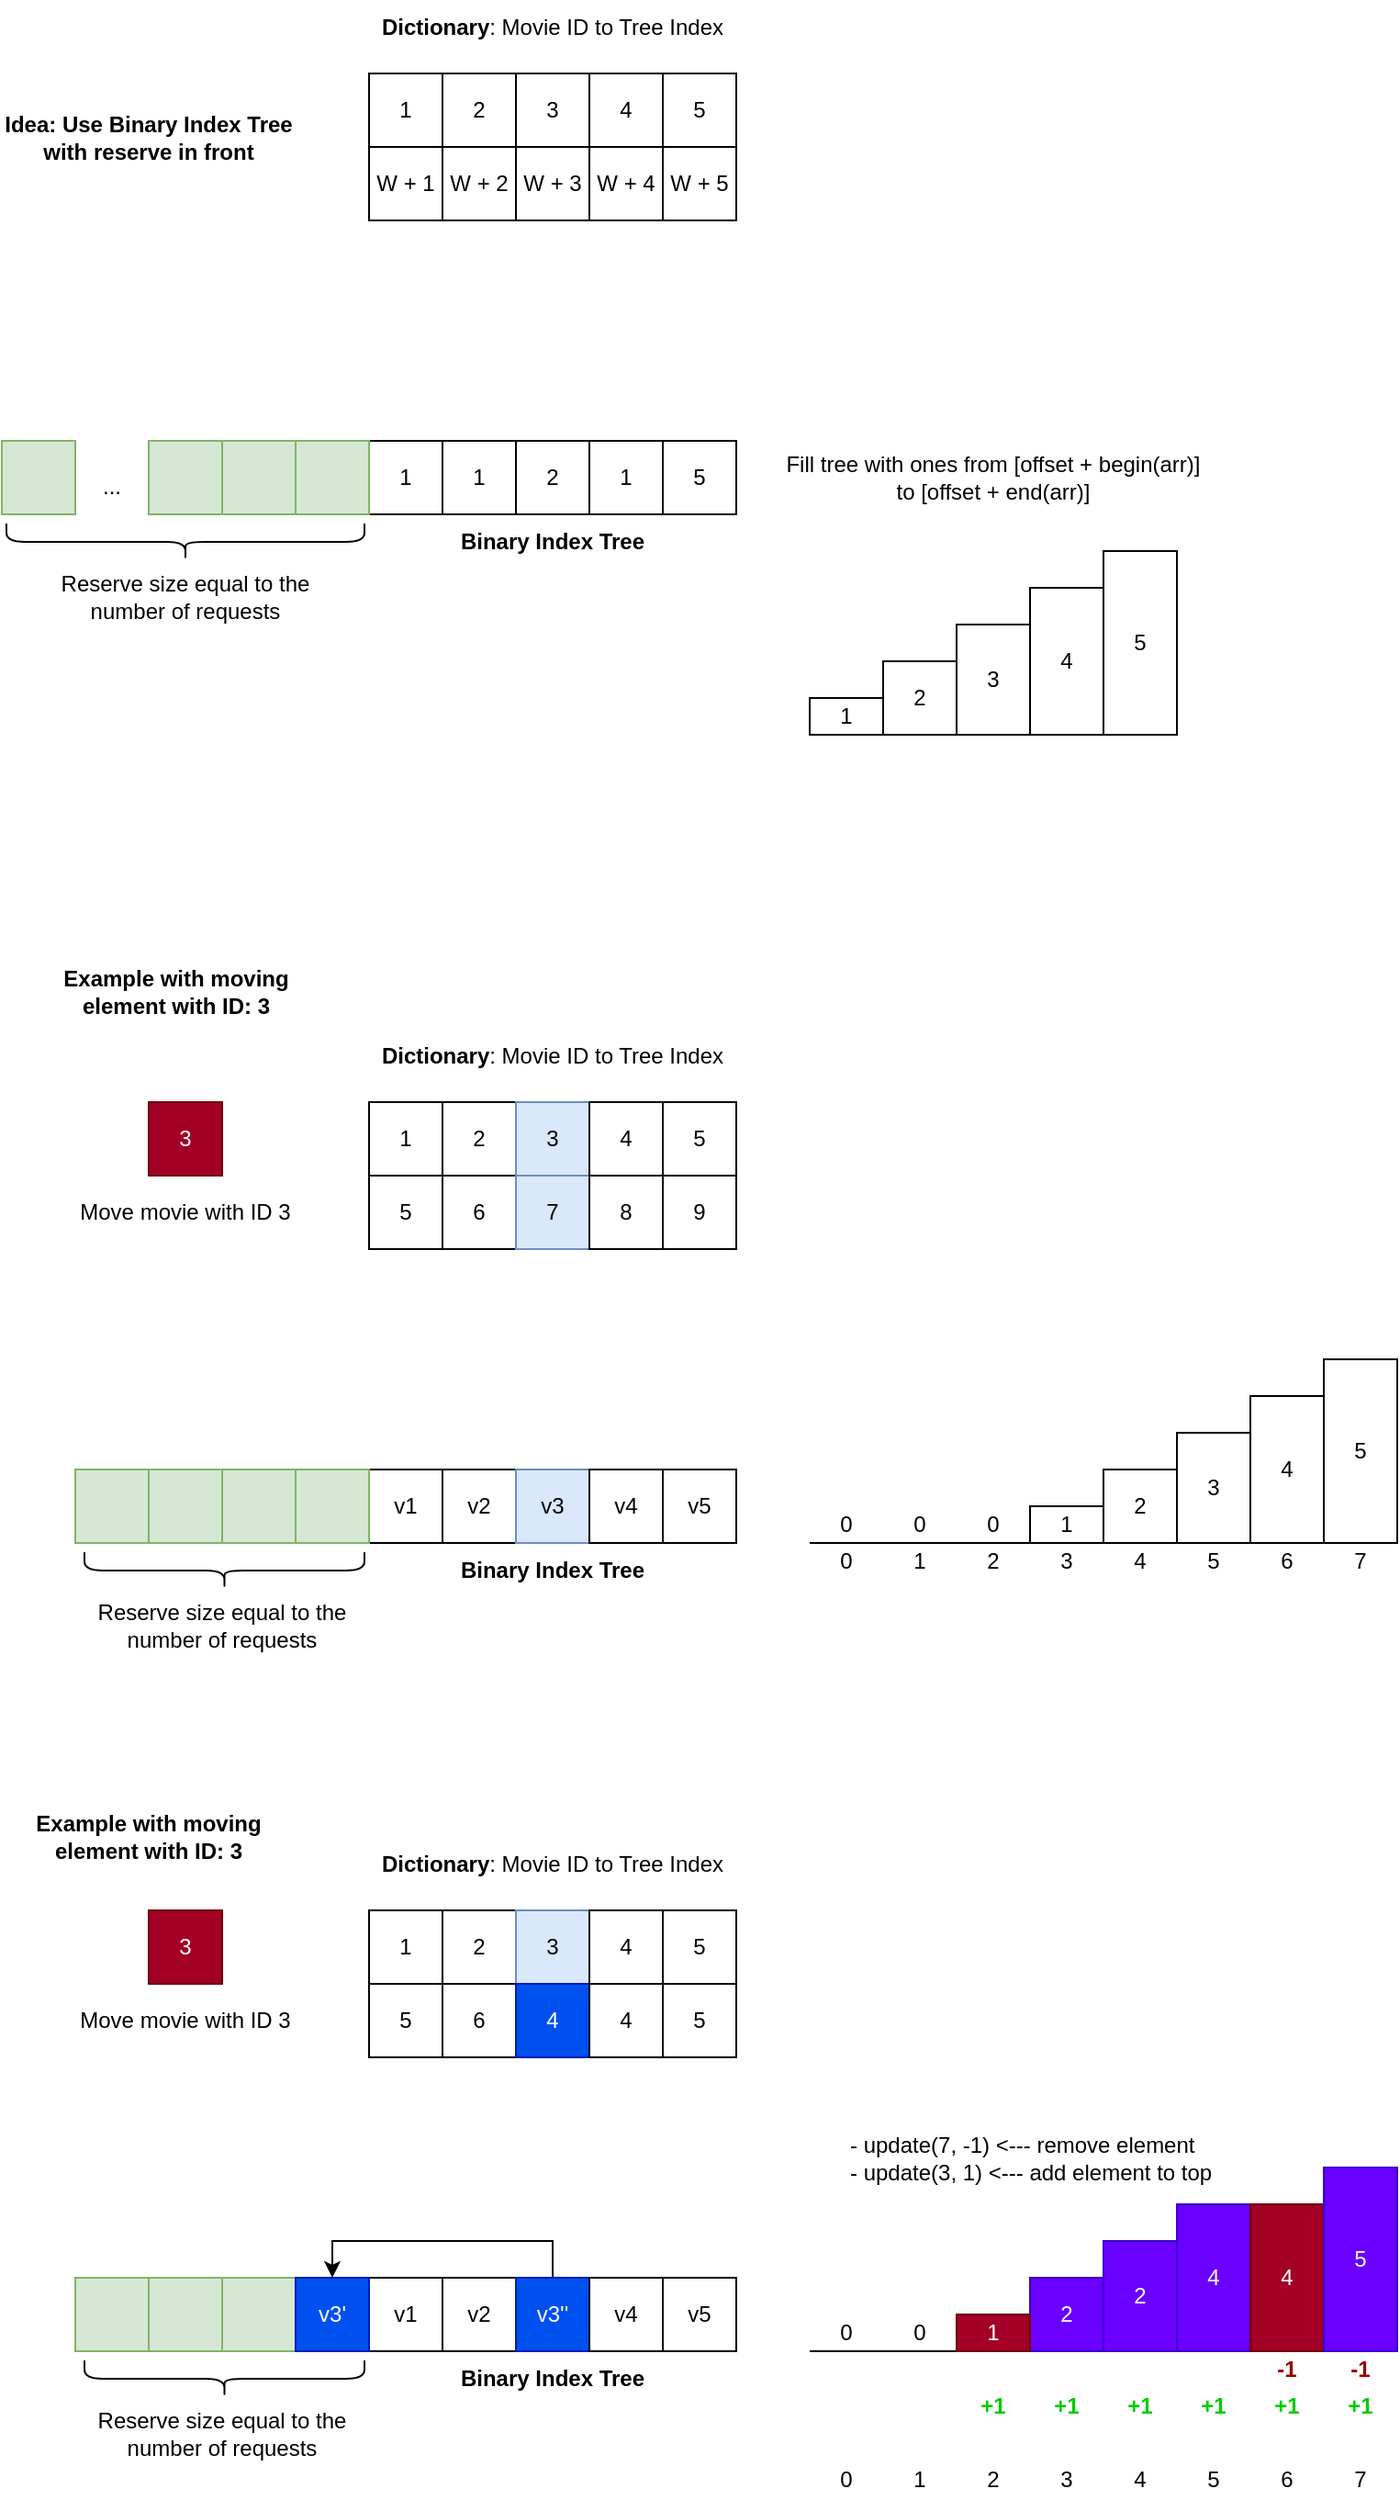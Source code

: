 <mxfile version="20.3.0" type="device"><diagram id="3q1bpfzdQmUCi4Tfd8VX" name="Page-1"><mxGraphModel dx="2035" dy="721" grid="1" gridSize="10" guides="1" tooltips="1" connect="1" arrows="1" fold="1" page="1" pageScale="1" pageWidth="850" pageHeight="1100" math="0" shadow="0"><root><mxCell id="0"/><mxCell id="1" parent="0"/><mxCell id="nxgbX5fX706hquoy3k3L-1" value="1" style="rounded=0;whiteSpace=wrap;html=1;" vertex="1" parent="1"><mxGeometry x="80" y="80" width="40" height="40" as="geometry"/></mxCell><mxCell id="nxgbX5fX706hquoy3k3L-2" value="2" style="rounded=0;whiteSpace=wrap;html=1;" vertex="1" parent="1"><mxGeometry x="120" y="80" width="40" height="40" as="geometry"/></mxCell><mxCell id="nxgbX5fX706hquoy3k3L-3" value="3" style="rounded=0;whiteSpace=wrap;html=1;" vertex="1" parent="1"><mxGeometry x="160" y="80" width="40" height="40" as="geometry"/></mxCell><mxCell id="nxgbX5fX706hquoy3k3L-4" value="4" style="rounded=0;whiteSpace=wrap;html=1;" vertex="1" parent="1"><mxGeometry x="200" y="80" width="40" height="40" as="geometry"/></mxCell><mxCell id="nxgbX5fX706hquoy3k3L-5" value="5" style="rounded=0;whiteSpace=wrap;html=1;" vertex="1" parent="1"><mxGeometry x="240" y="80" width="40" height="40" as="geometry"/></mxCell><mxCell id="nxgbX5fX706hquoy3k3L-6" value="&lt;b&gt;Dictionary&lt;/b&gt;: Movie ID to Tree Index" style="text;html=1;strokeColor=none;fillColor=none;align=center;verticalAlign=middle;whiteSpace=wrap;rounded=0;" vertex="1" parent="1"><mxGeometry x="80" y="40" width="200" height="30" as="geometry"/></mxCell><mxCell id="nxgbX5fX706hquoy3k3L-8" value="W + 1" style="rounded=0;whiteSpace=wrap;html=1;" vertex="1" parent="1"><mxGeometry x="80" y="120" width="40" height="40" as="geometry"/></mxCell><mxCell id="nxgbX5fX706hquoy3k3L-9" value="W + 2" style="rounded=0;whiteSpace=wrap;html=1;" vertex="1" parent="1"><mxGeometry x="120" y="120" width="40" height="40" as="geometry"/></mxCell><mxCell id="nxgbX5fX706hquoy3k3L-10" value="W + 3" style="rounded=0;whiteSpace=wrap;html=1;" vertex="1" parent="1"><mxGeometry x="160" y="120" width="40" height="40" as="geometry"/></mxCell><mxCell id="nxgbX5fX706hquoy3k3L-11" value="W + 4" style="rounded=0;whiteSpace=wrap;html=1;" vertex="1" parent="1"><mxGeometry x="200" y="120" width="40" height="40" as="geometry"/></mxCell><mxCell id="nxgbX5fX706hquoy3k3L-12" value="W + 5" style="rounded=0;whiteSpace=wrap;html=1;" vertex="1" parent="1"><mxGeometry x="240" y="120" width="40" height="40" as="geometry"/></mxCell><mxCell id="nxgbX5fX706hquoy3k3L-13" value="Binary Index Tree" style="text;html=1;strokeColor=none;fillColor=none;align=center;verticalAlign=middle;whiteSpace=wrap;rounded=0;fontStyle=1" vertex="1" parent="1"><mxGeometry x="80" y="320" width="200" height="30" as="geometry"/></mxCell><mxCell id="nxgbX5fX706hquoy3k3L-14" value="1" style="rounded=0;whiteSpace=wrap;html=1;" vertex="1" parent="1"><mxGeometry x="80" y="280" width="40" height="40" as="geometry"/></mxCell><mxCell id="nxgbX5fX706hquoy3k3L-15" value="1" style="rounded=0;whiteSpace=wrap;html=1;" vertex="1" parent="1"><mxGeometry x="120" y="280" width="40" height="40" as="geometry"/></mxCell><mxCell id="nxgbX5fX706hquoy3k3L-16" value="2" style="rounded=0;whiteSpace=wrap;html=1;" vertex="1" parent="1"><mxGeometry x="160" y="280" width="40" height="40" as="geometry"/></mxCell><mxCell id="nxgbX5fX706hquoy3k3L-17" value="1" style="rounded=0;whiteSpace=wrap;html=1;" vertex="1" parent="1"><mxGeometry x="200" y="280" width="40" height="40" as="geometry"/></mxCell><mxCell id="nxgbX5fX706hquoy3k3L-18" value="5" style="rounded=0;whiteSpace=wrap;html=1;" vertex="1" parent="1"><mxGeometry x="240" y="280" width="40" height="40" as="geometry"/></mxCell><mxCell id="nxgbX5fX706hquoy3k3L-19" value="Fill tree with ones from [offset + begin(arr)] to [offset + end(arr)]" style="text;html=1;strokeColor=none;fillColor=none;align=center;verticalAlign=middle;whiteSpace=wrap;rounded=0;" vertex="1" parent="1"><mxGeometry x="300" y="280" width="240" height="40" as="geometry"/></mxCell><mxCell id="nxgbX5fX706hquoy3k3L-23" value="" style="rounded=0;whiteSpace=wrap;html=1;fillColor=#d5e8d4;strokeColor=#82b366;" vertex="1" parent="1"><mxGeometry y="280" width="40" height="40" as="geometry"/></mxCell><mxCell id="nxgbX5fX706hquoy3k3L-24" value="" style="rounded=0;whiteSpace=wrap;html=1;fillColor=#d5e8d4;strokeColor=#82b366;" vertex="1" parent="1"><mxGeometry x="40" y="280" width="40" height="40" as="geometry"/></mxCell><mxCell id="nxgbX5fX706hquoy3k3L-27" value="" style="rounded=0;whiteSpace=wrap;html=1;fillColor=#d5e8d4;strokeColor=#82b366;" vertex="1" parent="1"><mxGeometry x="-40" y="280" width="40" height="40" as="geometry"/></mxCell><mxCell id="nxgbX5fX706hquoy3k3L-28" value="" style="rounded=0;whiteSpace=wrap;html=1;fillColor=#d5e8d4;strokeColor=#82b366;" vertex="1" parent="1"><mxGeometry x="-120" y="280" width="40" height="40" as="geometry"/></mxCell><mxCell id="nxgbX5fX706hquoy3k3L-29" value="..." style="text;html=1;strokeColor=none;fillColor=none;align=center;verticalAlign=middle;whiteSpace=wrap;rounded=0;" vertex="1" parent="1"><mxGeometry x="-80" y="290" width="40" height="30" as="geometry"/></mxCell><mxCell id="nxgbX5fX706hquoy3k3L-30" value="" style="shape=curlyBracket;whiteSpace=wrap;html=1;rounded=1;rotation=-90;" vertex="1" parent="1"><mxGeometry x="-30" y="237.5" width="20" height="195" as="geometry"/></mxCell><mxCell id="nxgbX5fX706hquoy3k3L-31" value="Reserve size equal to the number of requests" style="text;html=1;strokeColor=none;fillColor=none;align=center;verticalAlign=middle;whiteSpace=wrap;rounded=0;" vertex="1" parent="1"><mxGeometry x="-105" y="350" width="170" height="30" as="geometry"/></mxCell><mxCell id="nxgbX5fX706hquoy3k3L-34" value="1" style="rounded=0;whiteSpace=wrap;html=1;" vertex="1" parent="1"><mxGeometry x="320" y="420" width="40" height="20" as="geometry"/></mxCell><mxCell id="nxgbX5fX706hquoy3k3L-35" value="2" style="rounded=0;whiteSpace=wrap;html=1;" vertex="1" parent="1"><mxGeometry x="360" y="400" width="40" height="40" as="geometry"/></mxCell><mxCell id="nxgbX5fX706hquoy3k3L-36" value="3" style="rounded=0;whiteSpace=wrap;html=1;" vertex="1" parent="1"><mxGeometry x="400" y="380" width="40" height="60" as="geometry"/></mxCell><mxCell id="nxgbX5fX706hquoy3k3L-37" value="4" style="rounded=0;whiteSpace=wrap;html=1;" vertex="1" parent="1"><mxGeometry x="440" y="360" width="40" height="80" as="geometry"/></mxCell><mxCell id="nxgbX5fX706hquoy3k3L-38" value="5" style="rounded=0;whiteSpace=wrap;html=1;" vertex="1" parent="1"><mxGeometry x="480" y="340" width="40" height="100" as="geometry"/></mxCell><mxCell id="nxgbX5fX706hquoy3k3L-41" value="1" style="rounded=0;whiteSpace=wrap;html=1;" vertex="1" parent="1"><mxGeometry x="80" y="640" width="40" height="40" as="geometry"/></mxCell><mxCell id="nxgbX5fX706hquoy3k3L-42" value="2" style="rounded=0;whiteSpace=wrap;html=1;" vertex="1" parent="1"><mxGeometry x="120" y="640" width="40" height="40" as="geometry"/></mxCell><mxCell id="nxgbX5fX706hquoy3k3L-43" value="3" style="rounded=0;whiteSpace=wrap;html=1;fillColor=#dae8fc;strokeColor=#6c8ebf;" vertex="1" parent="1"><mxGeometry x="160" y="640" width="40" height="40" as="geometry"/></mxCell><mxCell id="nxgbX5fX706hquoy3k3L-44" value="4" style="rounded=0;whiteSpace=wrap;html=1;" vertex="1" parent="1"><mxGeometry x="200" y="640" width="40" height="40" as="geometry"/></mxCell><mxCell id="nxgbX5fX706hquoy3k3L-45" value="5" style="rounded=0;whiteSpace=wrap;html=1;" vertex="1" parent="1"><mxGeometry x="240" y="640" width="40" height="40" as="geometry"/></mxCell><mxCell id="nxgbX5fX706hquoy3k3L-46" value="&lt;b&gt;Dictionary&lt;/b&gt;: Movie ID to Tree Index" style="text;html=1;strokeColor=none;fillColor=none;align=center;verticalAlign=middle;whiteSpace=wrap;rounded=0;" vertex="1" parent="1"><mxGeometry x="80" y="600" width="200" height="30" as="geometry"/></mxCell><mxCell id="nxgbX5fX706hquoy3k3L-47" value="5" style="rounded=0;whiteSpace=wrap;html=1;" vertex="1" parent="1"><mxGeometry x="80" y="680" width="40" height="40" as="geometry"/></mxCell><mxCell id="nxgbX5fX706hquoy3k3L-48" value="6" style="rounded=0;whiteSpace=wrap;html=1;" vertex="1" parent="1"><mxGeometry x="120" y="680" width="40" height="40" as="geometry"/></mxCell><mxCell id="nxgbX5fX706hquoy3k3L-49" value="7" style="rounded=0;whiteSpace=wrap;html=1;fillColor=#dae8fc;strokeColor=#6c8ebf;" vertex="1" parent="1"><mxGeometry x="160" y="680" width="40" height="40" as="geometry"/></mxCell><mxCell id="nxgbX5fX706hquoy3k3L-50" value="8" style="rounded=0;whiteSpace=wrap;html=1;" vertex="1" parent="1"><mxGeometry x="200" y="680" width="40" height="40" as="geometry"/></mxCell><mxCell id="nxgbX5fX706hquoy3k3L-51" value="9" style="rounded=0;whiteSpace=wrap;html=1;" vertex="1" parent="1"><mxGeometry x="240" y="680" width="40" height="40" as="geometry"/></mxCell><mxCell id="nxgbX5fX706hquoy3k3L-52" value="Binary Index Tree" style="text;html=1;strokeColor=none;fillColor=none;align=center;verticalAlign=middle;whiteSpace=wrap;rounded=0;fontStyle=1" vertex="1" parent="1"><mxGeometry x="80" y="880" width="200" height="30" as="geometry"/></mxCell><mxCell id="nxgbX5fX706hquoy3k3L-53" value="v1" style="rounded=0;whiteSpace=wrap;html=1;" vertex="1" parent="1"><mxGeometry x="80" y="840" width="40" height="40" as="geometry"/></mxCell><mxCell id="nxgbX5fX706hquoy3k3L-54" value="v2" style="rounded=0;whiteSpace=wrap;html=1;" vertex="1" parent="1"><mxGeometry x="120" y="840" width="40" height="40" as="geometry"/></mxCell><mxCell id="nxgbX5fX706hquoy3k3L-55" value="v3" style="rounded=0;whiteSpace=wrap;html=1;fillColor=#dae8fc;strokeColor=#6c8ebf;" vertex="1" parent="1"><mxGeometry x="160" y="840" width="40" height="40" as="geometry"/></mxCell><mxCell id="nxgbX5fX706hquoy3k3L-56" value="v4" style="rounded=0;whiteSpace=wrap;html=1;" vertex="1" parent="1"><mxGeometry x="200" y="840" width="40" height="40" as="geometry"/></mxCell><mxCell id="nxgbX5fX706hquoy3k3L-57" value="v5" style="rounded=0;whiteSpace=wrap;html=1;" vertex="1" parent="1"><mxGeometry x="240" y="840" width="40" height="40" as="geometry"/></mxCell><mxCell id="nxgbX5fX706hquoy3k3L-58" value="Move movie with ID 3" style="text;html=1;strokeColor=none;fillColor=none;align=center;verticalAlign=middle;whiteSpace=wrap;rounded=0;" vertex="1" parent="1"><mxGeometry x="-80" y="680" width="120" height="40" as="geometry"/></mxCell><mxCell id="nxgbX5fX706hquoy3k3L-59" value="" style="rounded=0;whiteSpace=wrap;html=1;fillColor=#d5e8d4;strokeColor=#82b366;" vertex="1" parent="1"><mxGeometry y="840" width="40" height="40" as="geometry"/></mxCell><mxCell id="nxgbX5fX706hquoy3k3L-60" value="" style="rounded=0;whiteSpace=wrap;html=1;fillColor=#d5e8d4;strokeColor=#82b366;" vertex="1" parent="1"><mxGeometry x="40" y="840" width="40" height="40" as="geometry"/></mxCell><mxCell id="nxgbX5fX706hquoy3k3L-61" value="" style="rounded=0;whiteSpace=wrap;html=1;fillColor=#d5e8d4;strokeColor=#82b366;" vertex="1" parent="1"><mxGeometry x="-40" y="840" width="40" height="40" as="geometry"/></mxCell><mxCell id="nxgbX5fX706hquoy3k3L-62" value="" style="rounded=0;whiteSpace=wrap;html=1;fillColor=#d5e8d4;strokeColor=#82b366;" vertex="1" parent="1"><mxGeometry x="-80" y="840" width="40" height="40" as="geometry"/></mxCell><mxCell id="nxgbX5fX706hquoy3k3L-64" value="" style="shape=curlyBracket;whiteSpace=wrap;html=1;rounded=1;rotation=-90;" vertex="1" parent="1"><mxGeometry x="-8.75" y="818.75" width="20" height="152.5" as="geometry"/></mxCell><mxCell id="nxgbX5fX706hquoy3k3L-65" value="Reserve size equal to the number of requests" style="text;html=1;strokeColor=none;fillColor=none;align=center;verticalAlign=middle;whiteSpace=wrap;rounded=0;" vertex="1" parent="1"><mxGeometry x="-80" y="910" width="160" height="30" as="geometry"/></mxCell><mxCell id="nxgbX5fX706hquoy3k3L-66" value="1" style="rounded=0;whiteSpace=wrap;html=1;" vertex="1" parent="1"><mxGeometry x="440" y="860" width="40" height="20" as="geometry"/></mxCell><mxCell id="nxgbX5fX706hquoy3k3L-67" value="2" style="rounded=0;whiteSpace=wrap;html=1;" vertex="1" parent="1"><mxGeometry x="480" y="840" width="40" height="40" as="geometry"/></mxCell><mxCell id="nxgbX5fX706hquoy3k3L-68" value="3" style="rounded=0;whiteSpace=wrap;html=1;" vertex="1" parent="1"><mxGeometry x="520" y="820" width="40" height="60" as="geometry"/></mxCell><mxCell id="nxgbX5fX706hquoy3k3L-69" value="4" style="rounded=0;whiteSpace=wrap;html=1;" vertex="1" parent="1"><mxGeometry x="560" y="800" width="40" height="80" as="geometry"/></mxCell><mxCell id="nxgbX5fX706hquoy3k3L-70" value="5" style="rounded=0;whiteSpace=wrap;html=1;" vertex="1" parent="1"><mxGeometry x="600" y="780" width="40" height="100" as="geometry"/></mxCell><mxCell id="nxgbX5fX706hquoy3k3L-71" value="3" style="rounded=0;whiteSpace=wrap;html=1;fillColor=#a20025;fontColor=#ffffff;strokeColor=#6F0000;" vertex="1" parent="1"><mxGeometry x="-40" y="640" width="40" height="40" as="geometry"/></mxCell><mxCell id="nxgbX5fX706hquoy3k3L-73" value="0" style="text;html=1;strokeColor=none;fillColor=none;align=center;verticalAlign=middle;whiteSpace=wrap;rounded=0;" vertex="1" parent="1"><mxGeometry x="400" y="860" width="40" height="20" as="geometry"/></mxCell><mxCell id="nxgbX5fX706hquoy3k3L-74" value="0" style="text;html=1;strokeColor=none;fillColor=none;align=center;verticalAlign=middle;whiteSpace=wrap;rounded=0;" vertex="1" parent="1"><mxGeometry x="360" y="860" width="40" height="20" as="geometry"/></mxCell><mxCell id="nxgbX5fX706hquoy3k3L-75" value="0" style="text;html=1;strokeColor=none;fillColor=none;align=center;verticalAlign=middle;whiteSpace=wrap;rounded=0;" vertex="1" parent="1"><mxGeometry x="320" y="860" width="40" height="20" as="geometry"/></mxCell><mxCell id="nxgbX5fX706hquoy3k3L-76" value="" style="endArrow=none;html=1;rounded=0;entryX=1;entryY=1;entryDx=0;entryDy=0;exitX=0;exitY=1;exitDx=0;exitDy=0;" edge="1" parent="1" source="nxgbX5fX706hquoy3k3L-75" target="nxgbX5fX706hquoy3k3L-73"><mxGeometry width="50" height="50" relative="1" as="geometry"><mxPoint x="360" y="950" as="sourcePoint"/><mxPoint x="410" y="900" as="targetPoint"/></mxGeometry></mxCell><mxCell id="nxgbX5fX706hquoy3k3L-77" value="1" style="rounded=0;whiteSpace=wrap;html=1;" vertex="1" parent="1"><mxGeometry x="80" y="1080" width="40" height="40" as="geometry"/></mxCell><mxCell id="nxgbX5fX706hquoy3k3L-78" value="2" style="rounded=0;whiteSpace=wrap;html=1;" vertex="1" parent="1"><mxGeometry x="120" y="1080" width="40" height="40" as="geometry"/></mxCell><mxCell id="nxgbX5fX706hquoy3k3L-79" value="3" style="rounded=0;whiteSpace=wrap;html=1;fillColor=#dae8fc;strokeColor=#6c8ebf;" vertex="1" parent="1"><mxGeometry x="160" y="1080" width="40" height="40" as="geometry"/></mxCell><mxCell id="nxgbX5fX706hquoy3k3L-80" value="4" style="rounded=0;whiteSpace=wrap;html=1;" vertex="1" parent="1"><mxGeometry x="200" y="1080" width="40" height="40" as="geometry"/></mxCell><mxCell id="nxgbX5fX706hquoy3k3L-81" value="5" style="rounded=0;whiteSpace=wrap;html=1;" vertex="1" parent="1"><mxGeometry x="240" y="1080" width="40" height="40" as="geometry"/></mxCell><mxCell id="nxgbX5fX706hquoy3k3L-82" value="&lt;b&gt;Dictionary&lt;/b&gt;: Movie ID to Tree Index" style="text;html=1;strokeColor=none;fillColor=none;align=center;verticalAlign=middle;whiteSpace=wrap;rounded=0;" vertex="1" parent="1"><mxGeometry x="80" y="1040" width="200" height="30" as="geometry"/></mxCell><mxCell id="nxgbX5fX706hquoy3k3L-83" value="5" style="rounded=0;whiteSpace=wrap;html=1;" vertex="1" parent="1"><mxGeometry x="80" y="1120" width="40" height="40" as="geometry"/></mxCell><mxCell id="nxgbX5fX706hquoy3k3L-84" value="6" style="rounded=0;whiteSpace=wrap;html=1;" vertex="1" parent="1"><mxGeometry x="120" y="1120" width="40" height="40" as="geometry"/></mxCell><mxCell id="nxgbX5fX706hquoy3k3L-85" value="4" style="rounded=0;whiteSpace=wrap;html=1;fillColor=#0050ef;fontColor=#ffffff;strokeColor=#001DBC;" vertex="1" parent="1"><mxGeometry x="160" y="1120" width="40" height="40" as="geometry"/></mxCell><mxCell id="nxgbX5fX706hquoy3k3L-86" value="4" style="rounded=0;whiteSpace=wrap;html=1;" vertex="1" parent="1"><mxGeometry x="200" y="1120" width="40" height="40" as="geometry"/></mxCell><mxCell id="nxgbX5fX706hquoy3k3L-87" value="5" style="rounded=0;whiteSpace=wrap;html=1;" vertex="1" parent="1"><mxGeometry x="240" y="1120" width="40" height="40" as="geometry"/></mxCell><mxCell id="nxgbX5fX706hquoy3k3L-88" value="Binary Index Tree" style="text;html=1;strokeColor=none;fillColor=none;align=center;verticalAlign=middle;whiteSpace=wrap;rounded=0;fontStyle=1" vertex="1" parent="1"><mxGeometry x="80" y="1320" width="200" height="30" as="geometry"/></mxCell><mxCell id="nxgbX5fX706hquoy3k3L-89" value="v1" style="rounded=0;whiteSpace=wrap;html=1;" vertex="1" parent="1"><mxGeometry x="80" y="1280" width="40" height="40" as="geometry"/></mxCell><mxCell id="nxgbX5fX706hquoy3k3L-90" value="v2" style="rounded=0;whiteSpace=wrap;html=1;" vertex="1" parent="1"><mxGeometry x="120" y="1280" width="40" height="40" as="geometry"/></mxCell><mxCell id="nxgbX5fX706hquoy3k3L-111" style="edgeStyle=orthogonalEdgeStyle;rounded=0;orthogonalLoop=1;jettySize=auto;html=1;exitX=0.5;exitY=0;exitDx=0;exitDy=0;entryX=0.5;entryY=0;entryDx=0;entryDy=0;" edge="1" parent="1" source="nxgbX5fX706hquoy3k3L-91" target="nxgbX5fX706hquoy3k3L-96"><mxGeometry relative="1" as="geometry"/></mxCell><mxCell id="nxgbX5fX706hquoy3k3L-91" value="v3''" style="rounded=0;whiteSpace=wrap;html=1;fillColor=#0050ef;fontColor=#ffffff;strokeColor=#001DBC;" vertex="1" parent="1"><mxGeometry x="160" y="1280" width="40" height="40" as="geometry"/></mxCell><mxCell id="nxgbX5fX706hquoy3k3L-92" value="v4" style="rounded=0;whiteSpace=wrap;html=1;" vertex="1" parent="1"><mxGeometry x="200" y="1280" width="40" height="40" as="geometry"/></mxCell><mxCell id="nxgbX5fX706hquoy3k3L-93" value="v5" style="rounded=0;whiteSpace=wrap;html=1;" vertex="1" parent="1"><mxGeometry x="240" y="1280" width="40" height="40" as="geometry"/></mxCell><mxCell id="nxgbX5fX706hquoy3k3L-94" value="Move movie with ID 3" style="text;html=1;strokeColor=none;fillColor=none;align=center;verticalAlign=middle;whiteSpace=wrap;rounded=0;" vertex="1" parent="1"><mxGeometry x="-80" y="1120" width="120" height="40" as="geometry"/></mxCell><mxCell id="nxgbX5fX706hquoy3k3L-95" value="" style="rounded=0;whiteSpace=wrap;html=1;fillColor=#d5e8d4;strokeColor=#82b366;" vertex="1" parent="1"><mxGeometry y="1280" width="40" height="40" as="geometry"/></mxCell><mxCell id="nxgbX5fX706hquoy3k3L-96" value="v3'" style="rounded=0;whiteSpace=wrap;html=1;fillColor=#0050ef;strokeColor=#001DBC;fontColor=#ffffff;" vertex="1" parent="1"><mxGeometry x="40" y="1280" width="40" height="40" as="geometry"/></mxCell><mxCell id="nxgbX5fX706hquoy3k3L-97" value="" style="rounded=0;whiteSpace=wrap;html=1;fillColor=#d5e8d4;strokeColor=#82b366;" vertex="1" parent="1"><mxGeometry x="-40" y="1280" width="40" height="40" as="geometry"/></mxCell><mxCell id="nxgbX5fX706hquoy3k3L-98" value="" style="rounded=0;whiteSpace=wrap;html=1;fillColor=#d5e8d4;strokeColor=#82b366;" vertex="1" parent="1"><mxGeometry x="-80" y="1280" width="40" height="40" as="geometry"/></mxCell><mxCell id="nxgbX5fX706hquoy3k3L-99" value="" style="shape=curlyBracket;whiteSpace=wrap;html=1;rounded=1;rotation=-90;" vertex="1" parent="1"><mxGeometry x="-8.75" y="1258.75" width="20" height="152.5" as="geometry"/></mxCell><mxCell id="nxgbX5fX706hquoy3k3L-100" value="Reserve size equal to the number of requests" style="text;html=1;strokeColor=none;fillColor=none;align=center;verticalAlign=middle;whiteSpace=wrap;rounded=0;" vertex="1" parent="1"><mxGeometry x="-80" y="1350" width="160" height="30" as="geometry"/></mxCell><mxCell id="nxgbX5fX706hquoy3k3L-101" value="2" style="rounded=0;whiteSpace=wrap;html=1;fillColor=#6a00ff;fontColor=#ffffff;strokeColor=#3700CC;" vertex="1" parent="1"><mxGeometry x="440" y="1280" width="40" height="40" as="geometry"/></mxCell><mxCell id="nxgbX5fX706hquoy3k3L-102" value="2" style="rounded=0;whiteSpace=wrap;html=1;fillColor=#6a00ff;fontColor=#ffffff;strokeColor=#3700CC;" vertex="1" parent="1"><mxGeometry x="480" y="1260" width="40" height="60" as="geometry"/></mxCell><mxCell id="nxgbX5fX706hquoy3k3L-103" value="4" style="rounded=0;whiteSpace=wrap;html=1;fillColor=#6a00ff;fontColor=#ffffff;strokeColor=#3700CC;" vertex="1" parent="1"><mxGeometry x="520" y="1240" width="40" height="80" as="geometry"/></mxCell><mxCell id="nxgbX5fX706hquoy3k3L-104" value="4" style="rounded=0;whiteSpace=wrap;html=1;fillColor=#a20025;fontColor=#ffffff;strokeColor=#6F0000;" vertex="1" parent="1"><mxGeometry x="560" y="1240" width="40" height="80" as="geometry"/></mxCell><mxCell id="nxgbX5fX706hquoy3k3L-105" value="5" style="rounded=0;whiteSpace=wrap;html=1;fillColor=#6a00ff;fontColor=#ffffff;strokeColor=#3700CC;" vertex="1" parent="1"><mxGeometry x="600" y="1220" width="40" height="100" as="geometry"/></mxCell><mxCell id="nxgbX5fX706hquoy3k3L-106" value="3" style="rounded=0;whiteSpace=wrap;html=1;fillColor=#a20025;fontColor=#ffffff;strokeColor=#6F0000;" vertex="1" parent="1"><mxGeometry x="-40" y="1080" width="40" height="40" as="geometry"/></mxCell><mxCell id="nxgbX5fX706hquoy3k3L-108" value="0" style="text;html=1;strokeColor=none;fillColor=none;align=center;verticalAlign=middle;whiteSpace=wrap;rounded=0;" vertex="1" parent="1"><mxGeometry x="360" y="1300" width="40" height="20" as="geometry"/></mxCell><mxCell id="nxgbX5fX706hquoy3k3L-109" value="0" style="text;html=1;strokeColor=none;fillColor=none;align=center;verticalAlign=middle;whiteSpace=wrap;rounded=0;" vertex="1" parent="1"><mxGeometry x="320" y="1300" width="40" height="20" as="geometry"/></mxCell><mxCell id="nxgbX5fX706hquoy3k3L-110" value="" style="endArrow=none;html=1;rounded=0;entryX=1;entryY=1;entryDx=0;entryDy=0;exitX=0;exitY=1;exitDx=0;exitDy=0;" edge="1" parent="1" source="nxgbX5fX706hquoy3k3L-109"><mxGeometry width="50" height="50" relative="1" as="geometry"><mxPoint x="360" y="1390" as="sourcePoint"/><mxPoint x="440" y="1320" as="targetPoint"/></mxGeometry></mxCell><mxCell id="nxgbX5fX706hquoy3k3L-112" value="1" style="rounded=0;whiteSpace=wrap;html=1;fillColor=#a20025;fontColor=#ffffff;strokeColor=#6F0000;" vertex="1" parent="1"><mxGeometry x="400" y="1300" width="40" height="20" as="geometry"/></mxCell><mxCell id="nxgbX5fX706hquoy3k3L-113" value="- update(7, -1) &amp;lt;--- remove element&lt;br&gt;- update(3, 1) &amp;lt;--- add element to top" style="text;html=1;strokeColor=none;fillColor=none;align=left;verticalAlign=middle;whiteSpace=wrap;rounded=0;" vertex="1" parent="1"><mxGeometry x="340" y="1200" width="220" height="30" as="geometry"/></mxCell><mxCell id="nxgbX5fX706hquoy3k3L-114" value="-1" style="text;html=1;strokeColor=none;fillColor=none;align=center;verticalAlign=middle;whiteSpace=wrap;rounded=0;fontColor=#990000;fontStyle=1" vertex="1" parent="1"><mxGeometry x="560" y="1320" width="40" height="20" as="geometry"/></mxCell><mxCell id="nxgbX5fX706hquoy3k3L-115" value="-1" style="text;html=1;strokeColor=none;fillColor=none;align=center;verticalAlign=middle;whiteSpace=wrap;rounded=0;fontColor=#990000;fontStyle=1" vertex="1" parent="1"><mxGeometry x="600" y="1320" width="40" height="20" as="geometry"/></mxCell><mxCell id="nxgbX5fX706hquoy3k3L-120" value="+1" style="text;html=1;strokeColor=none;fillColor=none;align=center;verticalAlign=middle;whiteSpace=wrap;rounded=0;fontColor=#00CC00;fontStyle=1" vertex="1" parent="1"><mxGeometry x="400" y="1340" width="40" height="20" as="geometry"/></mxCell><mxCell id="nxgbX5fX706hquoy3k3L-121" value="+1" style="text;html=1;strokeColor=none;fillColor=none;align=center;verticalAlign=middle;whiteSpace=wrap;rounded=0;fontColor=#00CC00;fontStyle=1" vertex="1" parent="1"><mxGeometry x="440" y="1340" width="40" height="20" as="geometry"/></mxCell><mxCell id="nxgbX5fX706hquoy3k3L-122" value="+1" style="text;html=1;strokeColor=none;fillColor=none;align=center;verticalAlign=middle;whiteSpace=wrap;rounded=0;fontColor=#00CC00;fontStyle=1" vertex="1" parent="1"><mxGeometry x="480" y="1340" width="40" height="20" as="geometry"/></mxCell><mxCell id="nxgbX5fX706hquoy3k3L-123" value="+1" style="text;html=1;strokeColor=none;fillColor=none;align=center;verticalAlign=middle;whiteSpace=wrap;rounded=0;fontColor=#00CC00;fontStyle=1" vertex="1" parent="1"><mxGeometry x="520" y="1340" width="40" height="20" as="geometry"/></mxCell><mxCell id="nxgbX5fX706hquoy3k3L-124" value="+1" style="text;html=1;strokeColor=none;fillColor=none;align=center;verticalAlign=middle;whiteSpace=wrap;rounded=0;fontColor=#00CC00;fontStyle=1" vertex="1" parent="1"><mxGeometry x="560" y="1340" width="40" height="20" as="geometry"/></mxCell><mxCell id="nxgbX5fX706hquoy3k3L-125" value="+1" style="text;html=1;strokeColor=none;fillColor=none;align=center;verticalAlign=middle;whiteSpace=wrap;rounded=0;fontColor=#00CC00;fontStyle=1" vertex="1" parent="1"><mxGeometry x="600" y="1340" width="40" height="20" as="geometry"/></mxCell><mxCell id="nxgbX5fX706hquoy3k3L-126" value="0" style="text;html=1;strokeColor=none;fillColor=none;align=center;verticalAlign=middle;whiteSpace=wrap;rounded=0;" vertex="1" parent="1"><mxGeometry x="320" y="880" width="40" height="20" as="geometry"/></mxCell><mxCell id="nxgbX5fX706hquoy3k3L-127" value="1" style="text;html=1;strokeColor=none;fillColor=none;align=center;verticalAlign=middle;whiteSpace=wrap;rounded=0;" vertex="1" parent="1"><mxGeometry x="360" y="880" width="40" height="20" as="geometry"/></mxCell><mxCell id="nxgbX5fX706hquoy3k3L-131" value="2" style="text;html=1;strokeColor=none;fillColor=none;align=center;verticalAlign=middle;whiteSpace=wrap;rounded=0;" vertex="1" parent="1"><mxGeometry x="400" y="880" width="40" height="20" as="geometry"/></mxCell><mxCell id="nxgbX5fX706hquoy3k3L-132" value="3" style="text;html=1;strokeColor=none;fillColor=none;align=center;verticalAlign=middle;whiteSpace=wrap;rounded=0;" vertex="1" parent="1"><mxGeometry x="440" y="880" width="40" height="20" as="geometry"/></mxCell><mxCell id="nxgbX5fX706hquoy3k3L-133" value="4" style="text;html=1;strokeColor=none;fillColor=none;align=center;verticalAlign=middle;whiteSpace=wrap;rounded=0;" vertex="1" parent="1"><mxGeometry x="480" y="880" width="40" height="20" as="geometry"/></mxCell><mxCell id="nxgbX5fX706hquoy3k3L-134" value="5" style="text;html=1;strokeColor=none;fillColor=none;align=center;verticalAlign=middle;whiteSpace=wrap;rounded=0;" vertex="1" parent="1"><mxGeometry x="520" y="880" width="40" height="20" as="geometry"/></mxCell><mxCell id="nxgbX5fX706hquoy3k3L-135" value="6" style="text;html=1;strokeColor=none;fillColor=none;align=center;verticalAlign=middle;whiteSpace=wrap;rounded=0;" vertex="1" parent="1"><mxGeometry x="560" y="880" width="40" height="20" as="geometry"/></mxCell><mxCell id="nxgbX5fX706hquoy3k3L-136" value="7" style="text;html=1;strokeColor=none;fillColor=none;align=center;verticalAlign=middle;whiteSpace=wrap;rounded=0;" vertex="1" parent="1"><mxGeometry x="600" y="880" width="40" height="20" as="geometry"/></mxCell><mxCell id="nxgbX5fX706hquoy3k3L-138" value="0" style="text;html=1;strokeColor=none;fillColor=none;align=center;verticalAlign=middle;whiteSpace=wrap;rounded=0;" vertex="1" parent="1"><mxGeometry x="320" y="1380" width="40" height="20" as="geometry"/></mxCell><mxCell id="nxgbX5fX706hquoy3k3L-139" value="1" style="text;html=1;strokeColor=none;fillColor=none;align=center;verticalAlign=middle;whiteSpace=wrap;rounded=0;" vertex="1" parent="1"><mxGeometry x="360" y="1380" width="40" height="20" as="geometry"/></mxCell><mxCell id="nxgbX5fX706hquoy3k3L-140" value="2" style="text;html=1;strokeColor=none;fillColor=none;align=center;verticalAlign=middle;whiteSpace=wrap;rounded=0;" vertex="1" parent="1"><mxGeometry x="400" y="1380" width="40" height="20" as="geometry"/></mxCell><mxCell id="nxgbX5fX706hquoy3k3L-141" value="3" style="text;html=1;strokeColor=none;fillColor=none;align=center;verticalAlign=middle;whiteSpace=wrap;rounded=0;" vertex="1" parent="1"><mxGeometry x="440" y="1380" width="40" height="20" as="geometry"/></mxCell><mxCell id="nxgbX5fX706hquoy3k3L-142" value="4" style="text;html=1;strokeColor=none;fillColor=none;align=center;verticalAlign=middle;whiteSpace=wrap;rounded=0;" vertex="1" parent="1"><mxGeometry x="480" y="1380" width="40" height="20" as="geometry"/></mxCell><mxCell id="nxgbX5fX706hquoy3k3L-143" value="5" style="text;html=1;strokeColor=none;fillColor=none;align=center;verticalAlign=middle;whiteSpace=wrap;rounded=0;" vertex="1" parent="1"><mxGeometry x="520" y="1380" width="40" height="20" as="geometry"/></mxCell><mxCell id="nxgbX5fX706hquoy3k3L-144" value="6" style="text;html=1;strokeColor=none;fillColor=none;align=center;verticalAlign=middle;whiteSpace=wrap;rounded=0;" vertex="1" parent="1"><mxGeometry x="560" y="1380" width="40" height="20" as="geometry"/></mxCell><mxCell id="nxgbX5fX706hquoy3k3L-145" value="7" style="text;html=1;strokeColor=none;fillColor=none;align=center;verticalAlign=middle;whiteSpace=wrap;rounded=0;" vertex="1" parent="1"><mxGeometry x="600" y="1380" width="40" height="20" as="geometry"/></mxCell><mxCell id="nxgbX5fX706hquoy3k3L-146" value="Idea: Use Binary Index Tree with reserve in front" style="text;html=1;strokeColor=none;fillColor=none;align=center;verticalAlign=middle;whiteSpace=wrap;rounded=0;fontColor=#000000;fontStyle=1" vertex="1" parent="1"><mxGeometry x="-120" y="80" width="160" height="70" as="geometry"/></mxCell><mxCell id="nxgbX5fX706hquoy3k3L-147" value="Example with moving element with ID: 3" style="text;html=1;strokeColor=none;fillColor=none;align=center;verticalAlign=middle;whiteSpace=wrap;rounded=0;fontColor=#000000;fontStyle=1" vertex="1" parent="1"><mxGeometry x="-105" y="560" width="160" height="40" as="geometry"/></mxCell><mxCell id="nxgbX5fX706hquoy3k3L-148" value="Example with moving element with ID: 3" style="text;html=1;strokeColor=none;fillColor=none;align=center;verticalAlign=middle;whiteSpace=wrap;rounded=0;fontColor=#000000;fontStyle=1" vertex="1" parent="1"><mxGeometry x="-120" y="1020" width="160" height="40" as="geometry"/></mxCell></root></mxGraphModel></diagram></mxfile>